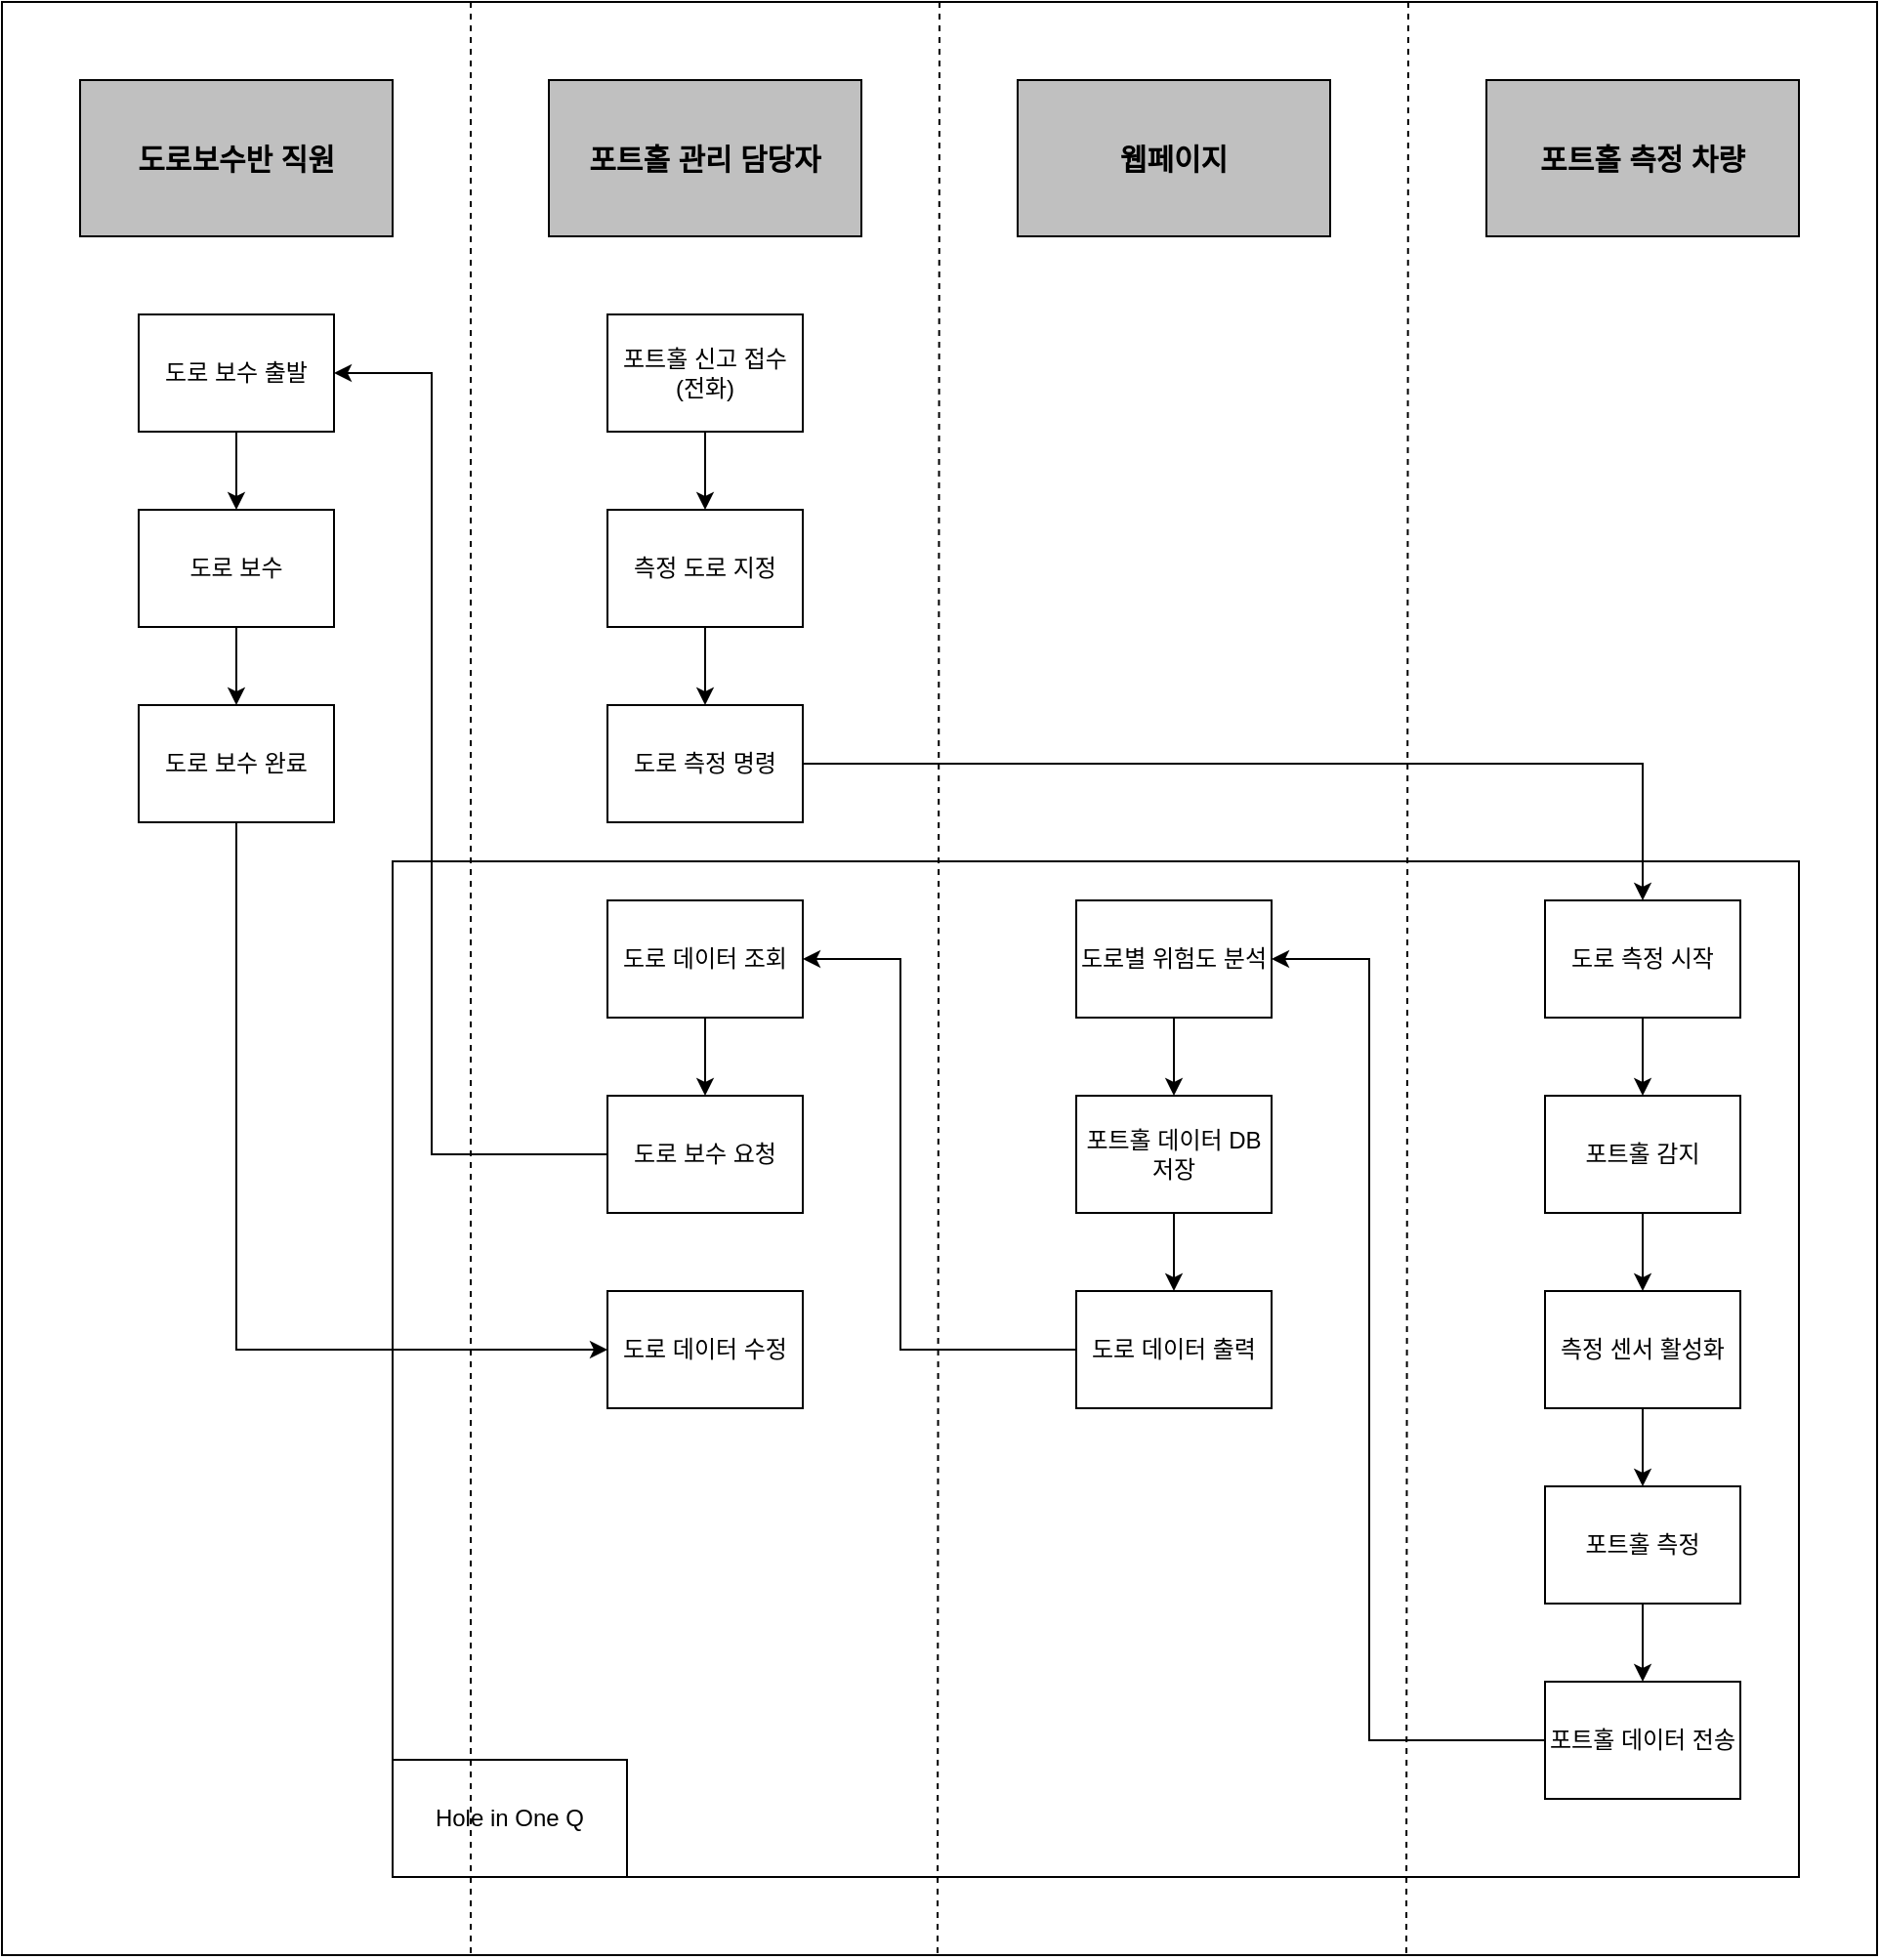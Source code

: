<mxfile version="26.2.2">
  <diagram name="페이지-1" id="mCO7Hlx8SP-RpGobcFLo">
    <mxGraphModel dx="3091" dy="5831" grid="1" gridSize="10" guides="1" tooltips="1" connect="1" arrows="1" fold="1" page="1" pageScale="1" pageWidth="1600" pageHeight="1200" math="0" shadow="0">
      <root>
        <mxCell id="0" />
        <mxCell id="1" parent="0" />
        <mxCell id="D4ymildqoIddHeNouyzC-7" value="" style="rounded=0;whiteSpace=wrap;html=1;fontColor=default;" vertex="1" parent="1">
          <mxGeometry x="-1400" y="-4800" width="960" height="1000" as="geometry" />
        </mxCell>
        <mxCell id="CpRL-xqse5XnPWbmLiNm-1" value="포트홀 관리 담당자" style="rounded=0;whiteSpace=wrap;html=1;fillColor=#C0C0C0;fontSize=15;fontStyle=1" parent="1" vertex="1">
          <mxGeometry x="-1120" y="-4760" width="160" height="80" as="geometry" />
        </mxCell>
        <mxCell id="CpRL-xqse5XnPWbmLiNm-2" value="도로보수반 직원" style="rounded=0;whiteSpace=wrap;html=1;fillColor=#C0C0C0;fontSize=15;fontStyle=1" parent="1" vertex="1">
          <mxGeometry x="-1360" y="-4760" width="160" height="80" as="geometry" />
        </mxCell>
        <mxCell id="CpRL-xqse5XnPWbmLiNm-3" value="포트홀 측정 차량" style="rounded=0;whiteSpace=wrap;html=1;fillColor=#C0C0C0;fontSize=15;fontStyle=1" parent="1" vertex="1">
          <mxGeometry x="-640" y="-4760" width="160" height="80" as="geometry" />
        </mxCell>
        <mxCell id="CpRL-xqse5XnPWbmLiNm-24" style="edgeStyle=orthogonalEdgeStyle;rounded=0;orthogonalLoop=1;jettySize=auto;html=1;exitX=0.5;exitY=1;exitDx=0;exitDy=0;entryX=0.5;entryY=0;entryDx=0;entryDy=0;" parent="1" source="CpRL-xqse5XnPWbmLiNm-4" target="CpRL-xqse5XnPWbmLiNm-6" edge="1">
          <mxGeometry relative="1" as="geometry" />
        </mxCell>
        <mxCell id="CpRL-xqse5XnPWbmLiNm-4" value="포트홀 신고 접수&lt;br&gt;(전화)" style="rounded=0;whiteSpace=wrap;html=1;" parent="1" vertex="1">
          <mxGeometry x="-1090" y="-4640" width="100" height="60" as="geometry" />
        </mxCell>
        <mxCell id="CpRL-xqse5XnPWbmLiNm-25" style="edgeStyle=orthogonalEdgeStyle;rounded=0;orthogonalLoop=1;jettySize=auto;html=1;exitX=0.5;exitY=1;exitDx=0;exitDy=0;entryX=0.5;entryY=0;entryDx=0;entryDy=0;" parent="1" source="CpRL-xqse5XnPWbmLiNm-6" target="CpRL-xqse5XnPWbmLiNm-7" edge="1">
          <mxGeometry relative="1" as="geometry" />
        </mxCell>
        <mxCell id="CpRL-xqse5XnPWbmLiNm-6" value="측정 도로 지정" style="rounded=0;whiteSpace=wrap;html=1;" parent="1" vertex="1">
          <mxGeometry x="-1090" y="-4540" width="100" height="60" as="geometry" />
        </mxCell>
        <mxCell id="CpRL-xqse5XnPWbmLiNm-7" value="도로 측정 명령" style="rounded=0;whiteSpace=wrap;html=1;" parent="1" vertex="1">
          <mxGeometry x="-1090" y="-4440" width="100" height="60" as="geometry" />
        </mxCell>
        <mxCell id="CpRL-xqse5XnPWbmLiNm-26" style="edgeStyle=orthogonalEdgeStyle;rounded=0;orthogonalLoop=1;jettySize=auto;html=1;exitX=0.5;exitY=1;exitDx=0;exitDy=0;entryX=0.5;entryY=0;entryDx=0;entryDy=0;" parent="1" source="CpRL-xqse5XnPWbmLiNm-8" target="CpRL-xqse5XnPWbmLiNm-9" edge="1">
          <mxGeometry relative="1" as="geometry" />
        </mxCell>
        <mxCell id="CpRL-xqse5XnPWbmLiNm-8" value="도로 측정 시작" style="rounded=0;whiteSpace=wrap;html=1;" parent="1" vertex="1">
          <mxGeometry x="-610" y="-4340" width="100" height="60" as="geometry" />
        </mxCell>
        <mxCell id="CpRL-xqse5XnPWbmLiNm-27" style="edgeStyle=orthogonalEdgeStyle;rounded=0;orthogonalLoop=1;jettySize=auto;html=1;exitX=0.5;exitY=1;exitDx=0;exitDy=0;entryX=0.5;entryY=0;entryDx=0;entryDy=0;" parent="1" source="CpRL-xqse5XnPWbmLiNm-9" target="CpRL-xqse5XnPWbmLiNm-10" edge="1">
          <mxGeometry relative="1" as="geometry" />
        </mxCell>
        <mxCell id="CpRL-xqse5XnPWbmLiNm-9" value="포트홀 감지" style="rounded=0;whiteSpace=wrap;html=1;" parent="1" vertex="1">
          <mxGeometry x="-610" y="-4240" width="100" height="60" as="geometry" />
        </mxCell>
        <mxCell id="CpRL-xqse5XnPWbmLiNm-28" style="edgeStyle=orthogonalEdgeStyle;rounded=0;orthogonalLoop=1;jettySize=auto;html=1;exitX=0.5;exitY=1;exitDx=0;exitDy=0;entryX=0.5;entryY=0;entryDx=0;entryDy=0;" parent="1" source="CpRL-xqse5XnPWbmLiNm-10" target="CpRL-xqse5XnPWbmLiNm-11" edge="1">
          <mxGeometry relative="1" as="geometry" />
        </mxCell>
        <mxCell id="CpRL-xqse5XnPWbmLiNm-10" value="측정 센서 활성화" style="rounded=0;whiteSpace=wrap;html=1;" parent="1" vertex="1">
          <mxGeometry x="-610" y="-4140" width="100" height="60" as="geometry" />
        </mxCell>
        <mxCell id="CpRL-xqse5XnPWbmLiNm-29" style="edgeStyle=orthogonalEdgeStyle;rounded=0;orthogonalLoop=1;jettySize=auto;html=1;exitX=0.5;exitY=1;exitDx=0;exitDy=0;entryX=0.5;entryY=0;entryDx=0;entryDy=0;" parent="1" source="CpRL-xqse5XnPWbmLiNm-11" target="CpRL-xqse5XnPWbmLiNm-12" edge="1">
          <mxGeometry relative="1" as="geometry" />
        </mxCell>
        <mxCell id="CpRL-xqse5XnPWbmLiNm-11" value="포트홀 측정" style="rounded=0;whiteSpace=wrap;html=1;" parent="1" vertex="1">
          <mxGeometry x="-610" y="-4040" width="100" height="60" as="geometry" />
        </mxCell>
        <mxCell id="CpRL-xqse5XnPWbmLiNm-34" style="edgeStyle=orthogonalEdgeStyle;rounded=0;orthogonalLoop=1;jettySize=auto;html=1;exitX=1;exitY=0.5;exitDx=0;exitDy=0;entryX=1;entryY=0.5;entryDx=0;entryDy=0;" parent="1" source="CpRL-xqse5XnPWbmLiNm-12" target="CpRL-xqse5XnPWbmLiNm-18" edge="1">
          <mxGeometry relative="1" as="geometry">
            <Array as="points">
              <mxPoint x="-700" y="-3910" />
              <mxPoint x="-700" y="-4310" />
            </Array>
          </mxGeometry>
        </mxCell>
        <mxCell id="CpRL-xqse5XnPWbmLiNm-12" value="포트홀 데이터 전송" style="rounded=0;whiteSpace=wrap;html=1;" parent="1" vertex="1">
          <mxGeometry x="-610" y="-3940" width="100" height="60" as="geometry" />
        </mxCell>
        <mxCell id="CpRL-xqse5XnPWbmLiNm-14" value="웹페이지" style="rounded=0;whiteSpace=wrap;html=1;fillColor=#C0C0C0;fontSize=15;fontStyle=1" parent="1" vertex="1">
          <mxGeometry x="-880" y="-4760" width="160" height="80" as="geometry" />
        </mxCell>
        <mxCell id="CpRL-xqse5XnPWbmLiNm-31" style="edgeStyle=orthogonalEdgeStyle;rounded=0;orthogonalLoop=1;jettySize=auto;html=1;exitX=0.5;exitY=1;exitDx=0;exitDy=0;entryX=0.5;entryY=0;entryDx=0;entryDy=0;" parent="1" source="CpRL-xqse5XnPWbmLiNm-15" target="CpRL-xqse5XnPWbmLiNm-16" edge="1">
          <mxGeometry relative="1" as="geometry" />
        </mxCell>
        <mxCell id="CpRL-xqse5XnPWbmLiNm-15" value="도로 보수 출발" style="rounded=0;whiteSpace=wrap;html=1;" parent="1" vertex="1">
          <mxGeometry x="-1330" y="-4640" width="100" height="60" as="geometry" />
        </mxCell>
        <mxCell id="CpRL-xqse5XnPWbmLiNm-40" style="edgeStyle=orthogonalEdgeStyle;rounded=0;orthogonalLoop=1;jettySize=auto;html=1;exitX=0.5;exitY=1;exitDx=0;exitDy=0;entryX=0.5;entryY=0;entryDx=0;entryDy=0;" parent="1" source="CpRL-xqse5XnPWbmLiNm-16" target="CpRL-xqse5XnPWbmLiNm-39" edge="1">
          <mxGeometry relative="1" as="geometry" />
        </mxCell>
        <mxCell id="CpRL-xqse5XnPWbmLiNm-16" value="도로 보수" style="rounded=0;whiteSpace=wrap;html=1;" parent="1" vertex="1">
          <mxGeometry x="-1330" y="-4540" width="100" height="60" as="geometry" />
        </mxCell>
        <mxCell id="D4ymildqoIddHeNouyzC-2" style="edgeStyle=orthogonalEdgeStyle;rounded=0;orthogonalLoop=1;jettySize=auto;html=1;exitX=0.5;exitY=1;exitDx=0;exitDy=0;entryX=0.5;entryY=0;entryDx=0;entryDy=0;" edge="1" parent="1" source="CpRL-xqse5XnPWbmLiNm-17" target="CpRL-xqse5XnPWbmLiNm-22">
          <mxGeometry relative="1" as="geometry" />
        </mxCell>
        <mxCell id="CpRL-xqse5XnPWbmLiNm-17" value="포트홀 데이터 DB 저장" style="rounded=0;whiteSpace=wrap;html=1;" parent="1" vertex="1">
          <mxGeometry x="-850" y="-4240" width="100" height="60" as="geometry" />
        </mxCell>
        <mxCell id="CpRL-xqse5XnPWbmLiNm-30" style="edgeStyle=orthogonalEdgeStyle;rounded=0;orthogonalLoop=1;jettySize=auto;html=1;exitX=0.5;exitY=1;exitDx=0;exitDy=0;entryX=0.5;entryY=0;entryDx=0;entryDy=0;" parent="1" source="CpRL-xqse5XnPWbmLiNm-18" target="CpRL-xqse5XnPWbmLiNm-17" edge="1">
          <mxGeometry relative="1" as="geometry" />
        </mxCell>
        <mxCell id="CpRL-xqse5XnPWbmLiNm-18" value="도로별 위험도 분석" style="rounded=0;whiteSpace=wrap;html=1;" parent="1" vertex="1">
          <mxGeometry x="-850" y="-4340" width="100" height="60" as="geometry" />
        </mxCell>
        <mxCell id="CpRL-xqse5XnPWbmLiNm-42" style="edgeStyle=orthogonalEdgeStyle;rounded=0;orthogonalLoop=1;jettySize=auto;html=1;exitX=0.5;exitY=1;exitDx=0;exitDy=0;entryX=0.5;entryY=0;entryDx=0;entryDy=0;" parent="1" source="CpRL-xqse5XnPWbmLiNm-20" target="CpRL-xqse5XnPWbmLiNm-37" edge="1">
          <mxGeometry relative="1" as="geometry" />
        </mxCell>
        <mxCell id="CpRL-xqse5XnPWbmLiNm-20" value="도로 데이터 조회" style="rounded=0;whiteSpace=wrap;html=1;" parent="1" vertex="1">
          <mxGeometry x="-1090" y="-4340" width="100" height="60" as="geometry" />
        </mxCell>
        <mxCell id="CpRL-xqse5XnPWbmLiNm-21" value="도로 데이터 수정" style="rounded=0;whiteSpace=wrap;html=1;" parent="1" vertex="1">
          <mxGeometry x="-1090" y="-4140" width="100" height="60" as="geometry" />
        </mxCell>
        <mxCell id="CpRL-xqse5XnPWbmLiNm-36" style="edgeStyle=orthogonalEdgeStyle;rounded=0;orthogonalLoop=1;jettySize=auto;html=1;exitX=0;exitY=0.5;exitDx=0;exitDy=0;entryX=1;entryY=0.5;entryDx=0;entryDy=0;" parent="1" source="CpRL-xqse5XnPWbmLiNm-22" target="CpRL-xqse5XnPWbmLiNm-20" edge="1">
          <mxGeometry relative="1" as="geometry">
            <mxPoint x="-990" y="-4070" as="targetPoint" />
            <Array as="points">
              <mxPoint x="-940" y="-4110" />
              <mxPoint x="-940" y="-4310" />
            </Array>
          </mxGeometry>
        </mxCell>
        <mxCell id="CpRL-xqse5XnPWbmLiNm-22" value="도로 데이터 출력" style="rounded=0;whiteSpace=wrap;html=1;" parent="1" vertex="1">
          <mxGeometry x="-850" y="-4140" width="100" height="60" as="geometry" />
        </mxCell>
        <mxCell id="CpRL-xqse5XnPWbmLiNm-33" value="" style="endArrow=classic;html=1;rounded=0;exitX=1;exitY=0.5;exitDx=0;exitDy=0;edgeStyle=orthogonalEdgeStyle;entryX=0.5;entryY=0;entryDx=0;entryDy=0;" parent="1" source="CpRL-xqse5XnPWbmLiNm-7" target="CpRL-xqse5XnPWbmLiNm-8" edge="1">
          <mxGeometry width="50" height="50" relative="1" as="geometry">
            <mxPoint x="-570" y="-4420" as="sourcePoint" />
            <mxPoint x="-520" y="-4470" as="targetPoint" />
            <Array as="points">
              <mxPoint x="-560" y="-4410" />
            </Array>
          </mxGeometry>
        </mxCell>
        <mxCell id="CpRL-xqse5XnPWbmLiNm-41" style="edgeStyle=orthogonalEdgeStyle;rounded=0;orthogonalLoop=1;jettySize=auto;html=1;exitX=0;exitY=0.5;exitDx=0;exitDy=0;entryX=1;entryY=0.5;entryDx=0;entryDy=0;" parent="1" source="CpRL-xqse5XnPWbmLiNm-37" target="CpRL-xqse5XnPWbmLiNm-15" edge="1">
          <mxGeometry relative="1" as="geometry">
            <Array as="points">
              <mxPoint x="-1180" y="-4210" />
              <mxPoint x="-1180" y="-4610" />
            </Array>
          </mxGeometry>
        </mxCell>
        <mxCell id="CpRL-xqse5XnPWbmLiNm-37" value="도로 보수 요청" style="rounded=0;whiteSpace=wrap;html=1;" parent="1" vertex="1">
          <mxGeometry x="-1090" y="-4240" width="100" height="60" as="geometry" />
        </mxCell>
        <mxCell id="CpRL-xqse5XnPWbmLiNm-43" style="edgeStyle=orthogonalEdgeStyle;rounded=0;orthogonalLoop=1;jettySize=auto;html=1;exitX=0.5;exitY=1;exitDx=0;exitDy=0;entryX=0;entryY=0.5;entryDx=0;entryDy=0;" parent="1" source="CpRL-xqse5XnPWbmLiNm-39" target="CpRL-xqse5XnPWbmLiNm-21" edge="1">
          <mxGeometry relative="1" as="geometry" />
        </mxCell>
        <mxCell id="CpRL-xqse5XnPWbmLiNm-39" value="도로 보수 완료" style="rounded=0;whiteSpace=wrap;html=1;" parent="1" vertex="1">
          <mxGeometry x="-1330" y="-4440" width="100" height="60" as="geometry" />
        </mxCell>
        <mxCell id="CpRL-xqse5XnPWbmLiNm-45" value="" style="endArrow=none;dashed=1;html=1;rounded=0;" parent="1" edge="1">
          <mxGeometry width="50" height="50" relative="1" as="geometry">
            <mxPoint x="-920" y="-4800" as="sourcePoint" />
            <mxPoint x="-921" y="-3800" as="targetPoint" />
          </mxGeometry>
        </mxCell>
        <mxCell id="CpRL-xqse5XnPWbmLiNm-46" value="" style="endArrow=none;dashed=1;html=1;rounded=0;" parent="1" edge="1">
          <mxGeometry width="50" height="50" relative="1" as="geometry">
            <mxPoint x="-680" y="-4800" as="sourcePoint" />
            <mxPoint x="-681" y="-3800" as="targetPoint" />
          </mxGeometry>
        </mxCell>
        <mxCell id="D4ymildqoIddHeNouyzC-6" value="" style="endArrow=none;dashed=1;html=1;rounded=0;" edge="1" parent="1">
          <mxGeometry width="50" height="50" relative="1" as="geometry">
            <mxPoint x="-1160" y="-4800" as="sourcePoint" />
            <mxPoint x="-1160" y="-3800" as="targetPoint" />
          </mxGeometry>
        </mxCell>
        <mxCell id="D4ymildqoIddHeNouyzC-4" value="Hole in One Q" style="rounded=0;whiteSpace=wrap;html=1;fontColor=default;fillColor=none;strokeColor=default;" vertex="1" parent="1">
          <mxGeometry x="-1200" y="-3900" width="120" height="60" as="geometry" />
        </mxCell>
        <mxCell id="D4ymildqoIddHeNouyzC-1" value="" style="rounded=0;whiteSpace=wrap;html=1;fillColor=none;strokeColor=default;fontColor=default;" vertex="1" parent="1">
          <mxGeometry x="-1200" y="-4360" width="720" height="520" as="geometry" />
        </mxCell>
      </root>
    </mxGraphModel>
  </diagram>
</mxfile>
